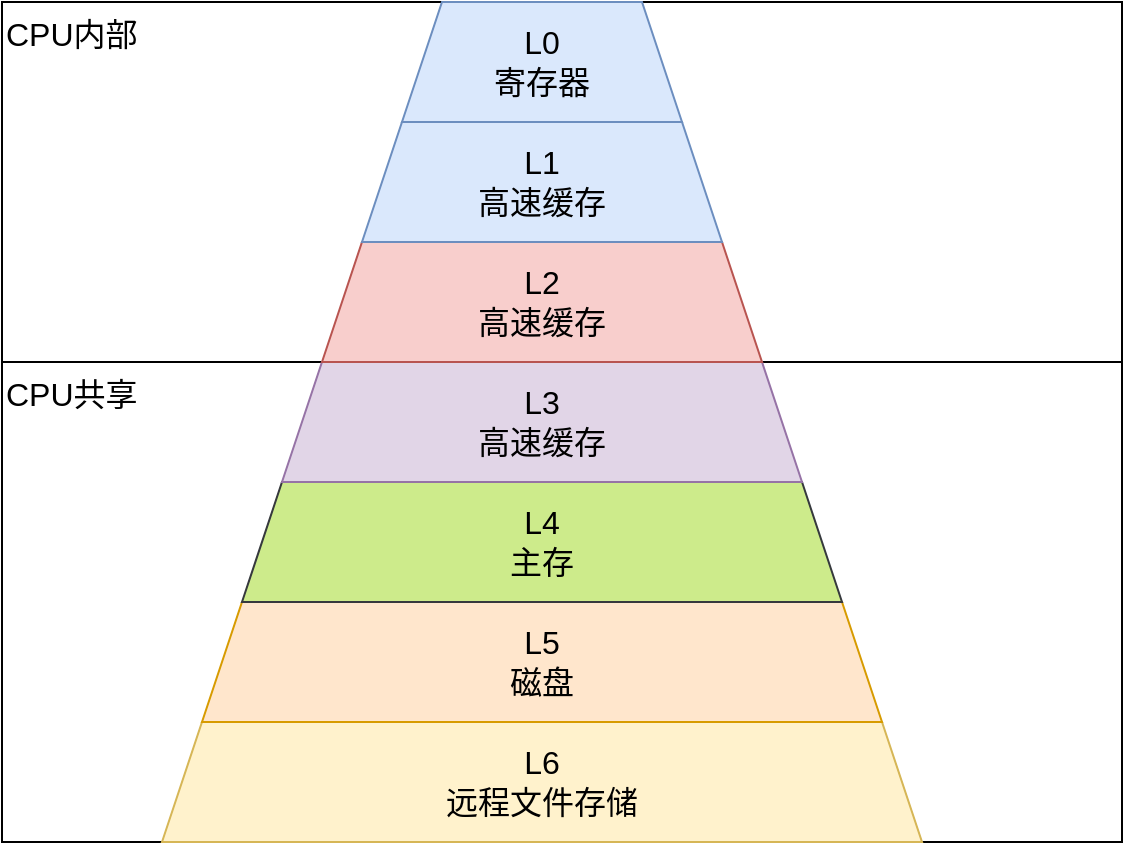 <mxfile version="14.1.8" type="device"><diagram id="YcRwk3wPuT9fTzhbZoZL" name="第 1 页"><mxGraphModel dx="1086" dy="807" grid="1" gridSize="10" guides="1" tooltips="1" connect="1" arrows="1" fold="1" page="1" pageScale="1" pageWidth="827" pageHeight="1169" math="0" shadow="0"><root><mxCell id="0"/><mxCell id="1" parent="0"/><mxCell id="RAP_XaIZLPmvhDPUgIPz-12" value="CPU共享" style="rounded=0;whiteSpace=wrap;html=1;fontSize=16;align=left;verticalAlign=top;" vertex="1" parent="1"><mxGeometry x="180" y="390" width="560" height="240" as="geometry"/></mxCell><mxCell id="RAP_XaIZLPmvhDPUgIPz-11" value="CPU内部" style="rounded=0;whiteSpace=wrap;html=1;fontSize=16;align=left;verticalAlign=top;" vertex="1" parent="1"><mxGeometry x="180" y="210" width="560" height="180" as="geometry"/></mxCell><mxCell id="RAP_XaIZLPmvhDPUgIPz-1" value="L6&lt;br style=&quot;font-size: 16px;&quot;&gt;远程文件存储" style="shape=trapezoid;perimeter=trapezoidPerimeter;whiteSpace=wrap;html=1;fixedSize=1;fontSize=16;fillColor=#fff2cc;strokeColor=#d6b656;" vertex="1" parent="1"><mxGeometry x="260" y="570" width="380" height="60" as="geometry"/></mxCell><mxCell id="RAP_XaIZLPmvhDPUgIPz-2" value="L5&lt;br&gt;磁盘" style="shape=trapezoid;perimeter=trapezoidPerimeter;whiteSpace=wrap;html=1;fixedSize=1;fontSize=16;strokeColor=#d79b00;fillColor=#ffe6cc;" vertex="1" parent="1"><mxGeometry x="280" y="510" width="340" height="60" as="geometry"/></mxCell><mxCell id="RAP_XaIZLPmvhDPUgIPz-4" value="L4&lt;br&gt;主存" style="shape=trapezoid;perimeter=trapezoidPerimeter;whiteSpace=wrap;html=1;fixedSize=1;fontSize=16;strokeColor=#36393d;fillColor=#cdeb8b;" vertex="1" parent="1"><mxGeometry x="300" y="450" width="300" height="60" as="geometry"/></mxCell><mxCell id="RAP_XaIZLPmvhDPUgIPz-5" value="L3&lt;br&gt;高速缓存" style="shape=trapezoid;perimeter=trapezoidPerimeter;whiteSpace=wrap;html=1;fixedSize=1;fontSize=16;strokeColor=#9673a6;fillColor=#e1d5e7;" vertex="1" parent="1"><mxGeometry x="320" y="390" width="260" height="60" as="geometry"/></mxCell><mxCell id="RAP_XaIZLPmvhDPUgIPz-6" value="L2&lt;br&gt;高速缓存" style="shape=trapezoid;perimeter=trapezoidPerimeter;whiteSpace=wrap;html=1;fixedSize=1;fontSize=16;strokeColor=#b85450;fillColor=#f8cecc;" vertex="1" parent="1"><mxGeometry x="340" y="330" width="220" height="60" as="geometry"/></mxCell><mxCell id="RAP_XaIZLPmvhDPUgIPz-7" value="L1&lt;br&gt;高速缓存" style="shape=trapezoid;perimeter=trapezoidPerimeter;whiteSpace=wrap;html=1;fixedSize=1;fontSize=16;strokeColor=#6c8ebf;fillColor=#dae8fc;" vertex="1" parent="1"><mxGeometry x="360" y="270" width="180" height="60" as="geometry"/></mxCell><mxCell id="RAP_XaIZLPmvhDPUgIPz-10" value="L0&lt;br&gt;寄存器" style="shape=trapezoid;perimeter=trapezoidPerimeter;whiteSpace=wrap;html=1;fixedSize=1;fontSize=16;strokeColor=#6c8ebf;fillColor=#dae8fc;" vertex="1" parent="1"><mxGeometry x="380" y="210" width="140" height="60" as="geometry"/></mxCell></root></mxGraphModel></diagram></mxfile>